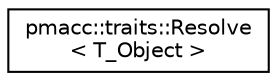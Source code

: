 digraph "Graphical Class Hierarchy"
{
 // LATEX_PDF_SIZE
  edge [fontname="Helvetica",fontsize="10",labelfontname="Helvetica",labelfontsize="10"];
  node [fontname="Helvetica",fontsize="10",shape=record];
  rankdir="LR";
  Node0 [label="pmacc::traits::Resolve\l\< T_Object \>",height=0.2,width=0.4,color="black", fillcolor="white", style="filled",URL="$structpmacc_1_1traits_1_1_resolve.html",tooltip="Get resolved type."];
}
